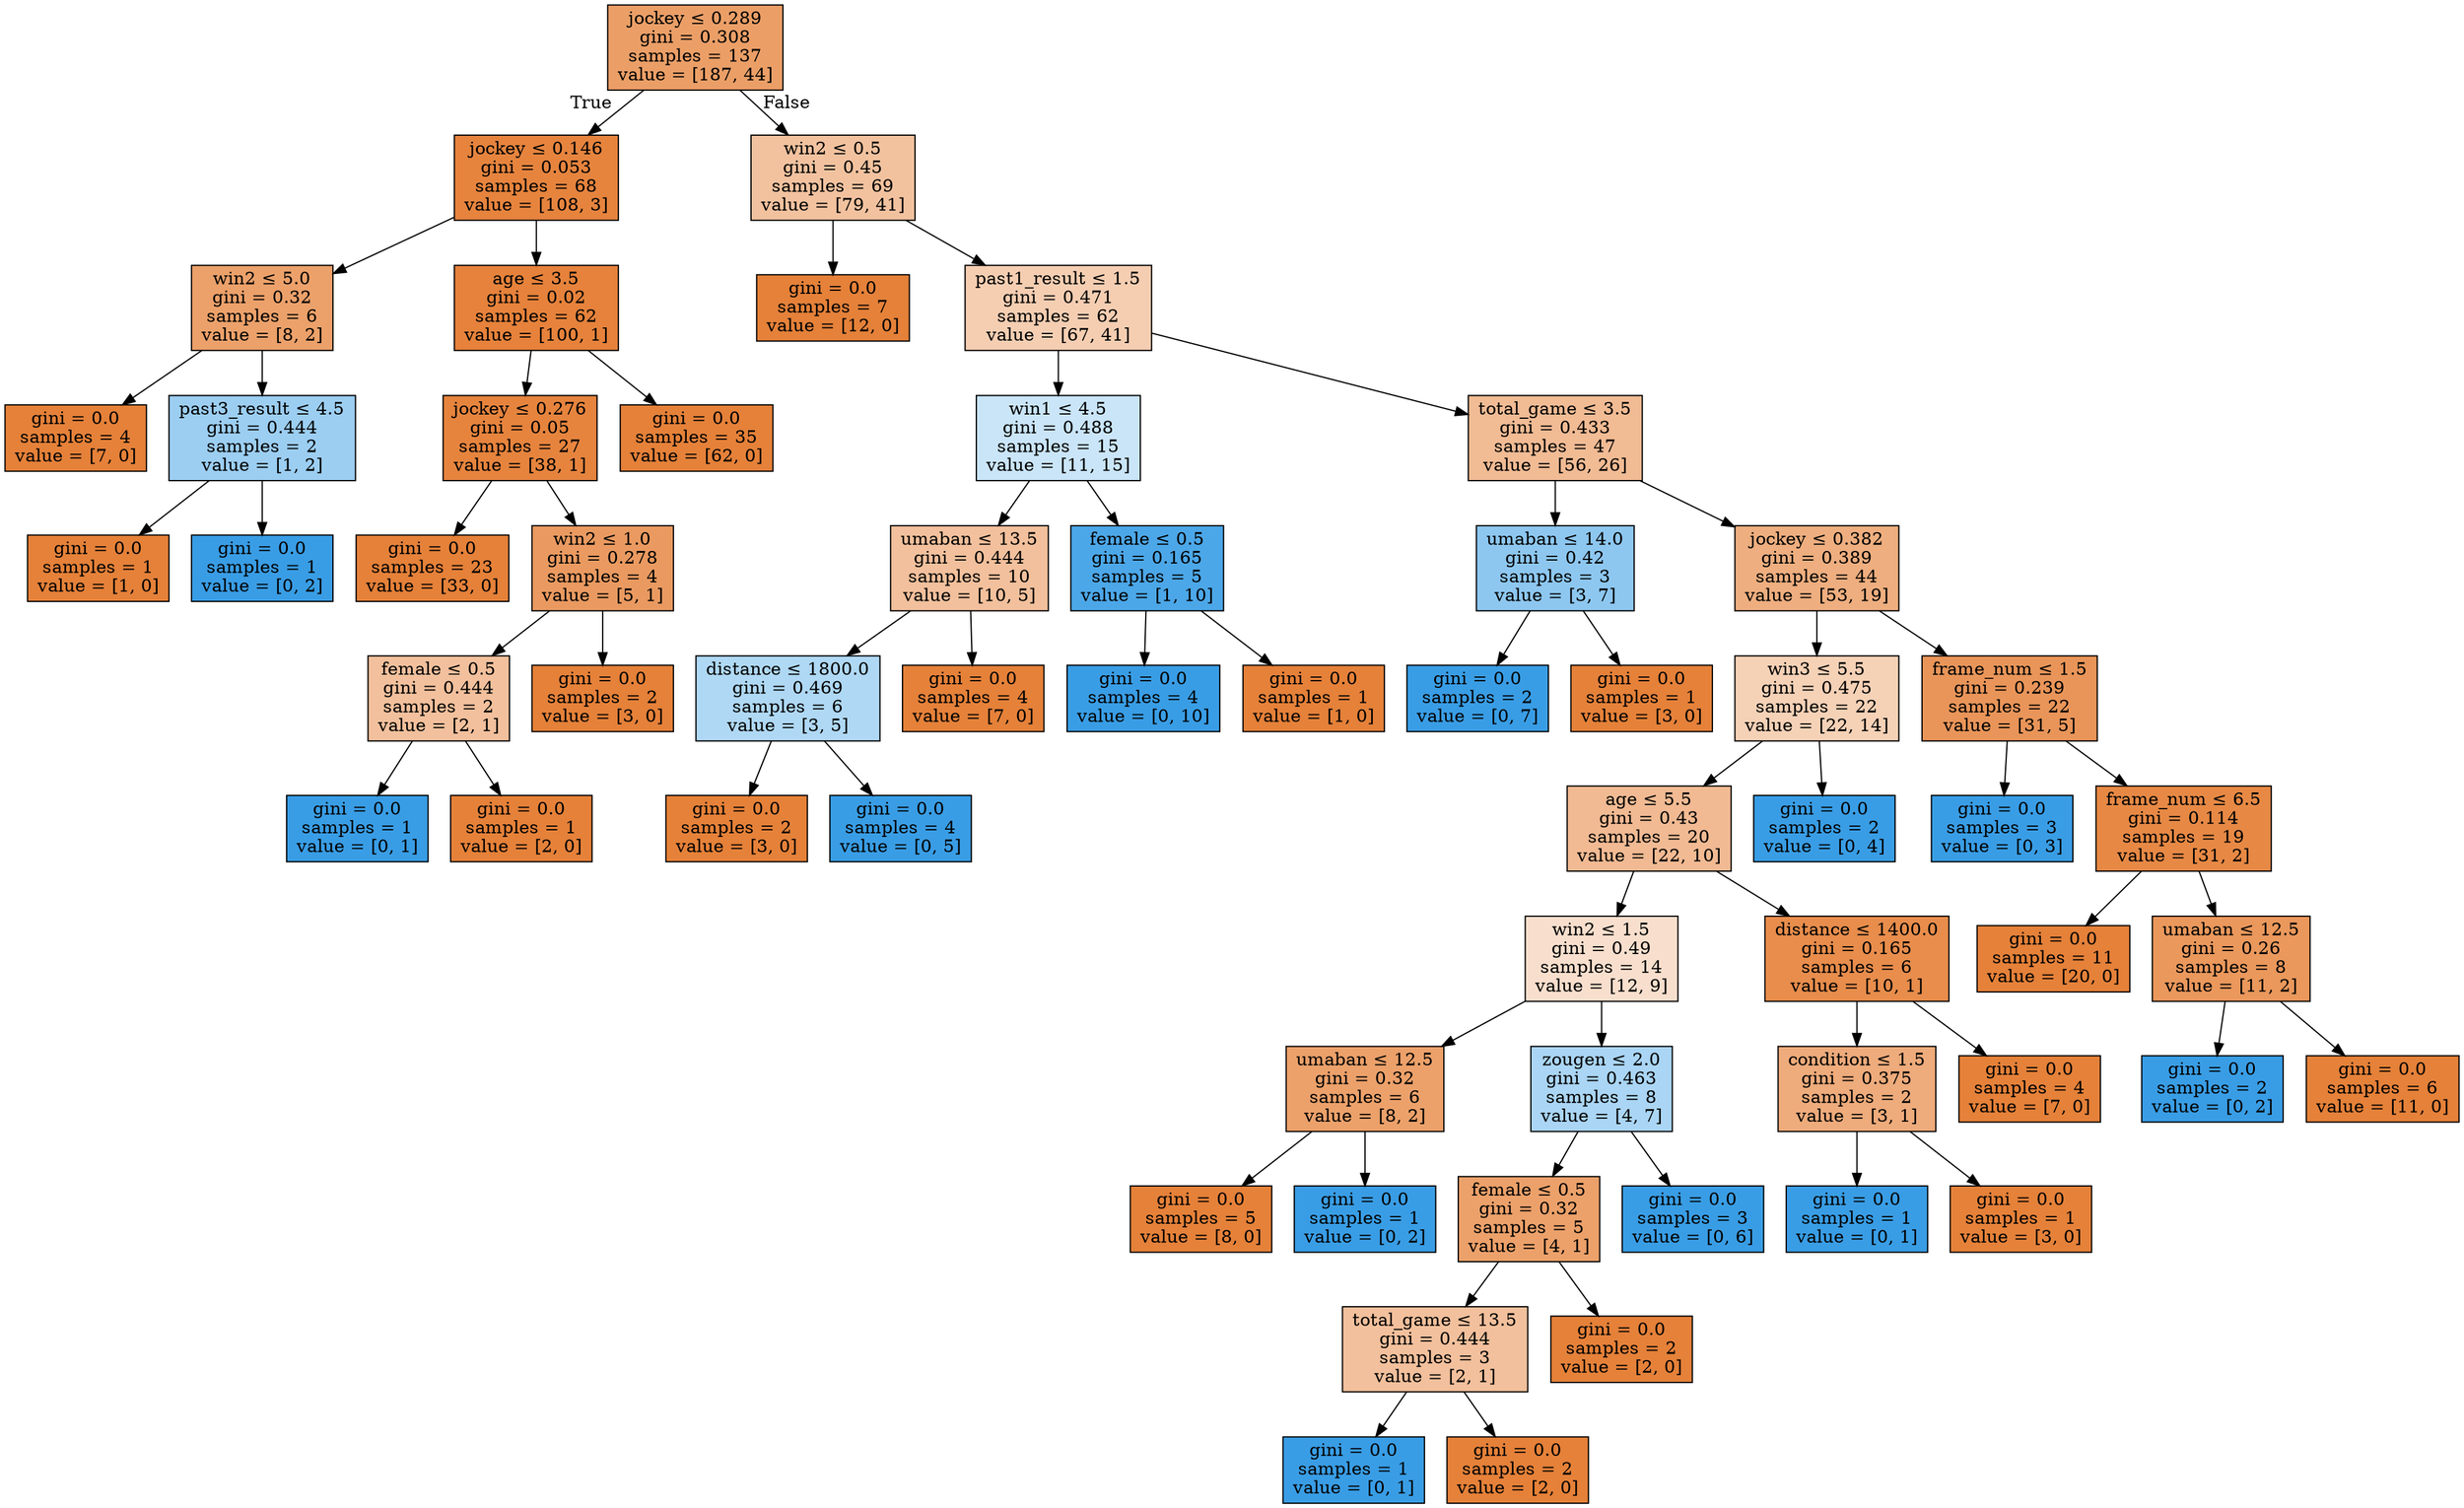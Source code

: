 digraph Tree {
node [shape=box, style="filled", color="black"] ;
0 [label=<jockey &le; 0.289<br/>gini = 0.308<br/>samples = 137<br/>value = [187, 44]>, fillcolor="#e58139c3"] ;
1 [label=<jockey &le; 0.146<br/>gini = 0.053<br/>samples = 68<br/>value = [108, 3]>, fillcolor="#e58139f8"] ;
0 -> 1 [labeldistance=2.5, labelangle=45, headlabel="True"] ;
2 [label=<win2 &le; 5.0<br/>gini = 0.32<br/>samples = 6<br/>value = [8, 2]>, fillcolor="#e58139bf"] ;
1 -> 2 ;
3 [label=<gini = 0.0<br/>samples = 4<br/>value = [7, 0]>, fillcolor="#e58139ff"] ;
2 -> 3 ;
4 [label=<past3_result &le; 4.5<br/>gini = 0.444<br/>samples = 2<br/>value = [1, 2]>, fillcolor="#399de57f"] ;
2 -> 4 ;
5 [label=<gini = 0.0<br/>samples = 1<br/>value = [1, 0]>, fillcolor="#e58139ff"] ;
4 -> 5 ;
6 [label=<gini = 0.0<br/>samples = 1<br/>value = [0, 2]>, fillcolor="#399de5ff"] ;
4 -> 6 ;
7 [label=<age &le; 3.5<br/>gini = 0.02<br/>samples = 62<br/>value = [100, 1]>, fillcolor="#e58139fc"] ;
1 -> 7 ;
8 [label=<jockey &le; 0.276<br/>gini = 0.05<br/>samples = 27<br/>value = [38, 1]>, fillcolor="#e58139f8"] ;
7 -> 8 ;
9 [label=<gini = 0.0<br/>samples = 23<br/>value = [33, 0]>, fillcolor="#e58139ff"] ;
8 -> 9 ;
10 [label=<win2 &le; 1.0<br/>gini = 0.278<br/>samples = 4<br/>value = [5, 1]>, fillcolor="#e58139cc"] ;
8 -> 10 ;
11 [label=<female &le; 0.5<br/>gini = 0.444<br/>samples = 2<br/>value = [2, 1]>, fillcolor="#e581397f"] ;
10 -> 11 ;
12 [label=<gini = 0.0<br/>samples = 1<br/>value = [0, 1]>, fillcolor="#399de5ff"] ;
11 -> 12 ;
13 [label=<gini = 0.0<br/>samples = 1<br/>value = [2, 0]>, fillcolor="#e58139ff"] ;
11 -> 13 ;
14 [label=<gini = 0.0<br/>samples = 2<br/>value = [3, 0]>, fillcolor="#e58139ff"] ;
10 -> 14 ;
15 [label=<gini = 0.0<br/>samples = 35<br/>value = [62, 0]>, fillcolor="#e58139ff"] ;
7 -> 15 ;
16 [label=<win2 &le; 0.5<br/>gini = 0.45<br/>samples = 69<br/>value = [79, 41]>, fillcolor="#e581397b"] ;
0 -> 16 [labeldistance=2.5, labelangle=-45, headlabel="False"] ;
17 [label=<gini = 0.0<br/>samples = 7<br/>value = [12, 0]>, fillcolor="#e58139ff"] ;
16 -> 17 ;
18 [label=<past1_result &le; 1.5<br/>gini = 0.471<br/>samples = 62<br/>value = [67, 41]>, fillcolor="#e5813963"] ;
16 -> 18 ;
19 [label=<win1 &le; 4.5<br/>gini = 0.488<br/>samples = 15<br/>value = [11, 15]>, fillcolor="#399de544"] ;
18 -> 19 ;
20 [label=<umaban &le; 13.5<br/>gini = 0.444<br/>samples = 10<br/>value = [10, 5]>, fillcolor="#e581397f"] ;
19 -> 20 ;
21 [label=<distance &le; 1800.0<br/>gini = 0.469<br/>samples = 6<br/>value = [3, 5]>, fillcolor="#399de566"] ;
20 -> 21 ;
22 [label=<gini = 0.0<br/>samples = 2<br/>value = [3, 0]>, fillcolor="#e58139ff"] ;
21 -> 22 ;
23 [label=<gini = 0.0<br/>samples = 4<br/>value = [0, 5]>, fillcolor="#399de5ff"] ;
21 -> 23 ;
24 [label=<gini = 0.0<br/>samples = 4<br/>value = [7, 0]>, fillcolor="#e58139ff"] ;
20 -> 24 ;
25 [label=<female &le; 0.5<br/>gini = 0.165<br/>samples = 5<br/>value = [1, 10]>, fillcolor="#399de5e6"] ;
19 -> 25 ;
26 [label=<gini = 0.0<br/>samples = 4<br/>value = [0, 10]>, fillcolor="#399de5ff"] ;
25 -> 26 ;
27 [label=<gini = 0.0<br/>samples = 1<br/>value = [1, 0]>, fillcolor="#e58139ff"] ;
25 -> 27 ;
28 [label=<total_game &le; 3.5<br/>gini = 0.433<br/>samples = 47<br/>value = [56, 26]>, fillcolor="#e5813989"] ;
18 -> 28 ;
29 [label=<umaban &le; 14.0<br/>gini = 0.42<br/>samples = 3<br/>value = [3, 7]>, fillcolor="#399de592"] ;
28 -> 29 ;
30 [label=<gini = 0.0<br/>samples = 2<br/>value = [0, 7]>, fillcolor="#399de5ff"] ;
29 -> 30 ;
31 [label=<gini = 0.0<br/>samples = 1<br/>value = [3, 0]>, fillcolor="#e58139ff"] ;
29 -> 31 ;
32 [label=<jockey &le; 0.382<br/>gini = 0.389<br/>samples = 44<br/>value = [53, 19]>, fillcolor="#e58139a4"] ;
28 -> 32 ;
33 [label=<win3 &le; 5.5<br/>gini = 0.475<br/>samples = 22<br/>value = [22, 14]>, fillcolor="#e581395d"] ;
32 -> 33 ;
34 [label=<age &le; 5.5<br/>gini = 0.43<br/>samples = 20<br/>value = [22, 10]>, fillcolor="#e581398b"] ;
33 -> 34 ;
35 [label=<win2 &le; 1.5<br/>gini = 0.49<br/>samples = 14<br/>value = [12, 9]>, fillcolor="#e5813940"] ;
34 -> 35 ;
36 [label=<umaban &le; 12.5<br/>gini = 0.32<br/>samples = 6<br/>value = [8, 2]>, fillcolor="#e58139bf"] ;
35 -> 36 ;
37 [label=<gini = 0.0<br/>samples = 5<br/>value = [8, 0]>, fillcolor="#e58139ff"] ;
36 -> 37 ;
38 [label=<gini = 0.0<br/>samples = 1<br/>value = [0, 2]>, fillcolor="#399de5ff"] ;
36 -> 38 ;
39 [label=<zougen &le; 2.0<br/>gini = 0.463<br/>samples = 8<br/>value = [4, 7]>, fillcolor="#399de56d"] ;
35 -> 39 ;
40 [label=<female &le; 0.5<br/>gini = 0.32<br/>samples = 5<br/>value = [4, 1]>, fillcolor="#e58139bf"] ;
39 -> 40 ;
41 [label=<total_game &le; 13.5<br/>gini = 0.444<br/>samples = 3<br/>value = [2, 1]>, fillcolor="#e581397f"] ;
40 -> 41 ;
42 [label=<gini = 0.0<br/>samples = 1<br/>value = [0, 1]>, fillcolor="#399de5ff"] ;
41 -> 42 ;
43 [label=<gini = 0.0<br/>samples = 2<br/>value = [2, 0]>, fillcolor="#e58139ff"] ;
41 -> 43 ;
44 [label=<gini = 0.0<br/>samples = 2<br/>value = [2, 0]>, fillcolor="#e58139ff"] ;
40 -> 44 ;
45 [label=<gini = 0.0<br/>samples = 3<br/>value = [0, 6]>, fillcolor="#399de5ff"] ;
39 -> 45 ;
46 [label=<distance &le; 1400.0<br/>gini = 0.165<br/>samples = 6<br/>value = [10, 1]>, fillcolor="#e58139e6"] ;
34 -> 46 ;
47 [label=<condition &le; 1.5<br/>gini = 0.375<br/>samples = 2<br/>value = [3, 1]>, fillcolor="#e58139aa"] ;
46 -> 47 ;
48 [label=<gini = 0.0<br/>samples = 1<br/>value = [0, 1]>, fillcolor="#399de5ff"] ;
47 -> 48 ;
49 [label=<gini = 0.0<br/>samples = 1<br/>value = [3, 0]>, fillcolor="#e58139ff"] ;
47 -> 49 ;
50 [label=<gini = 0.0<br/>samples = 4<br/>value = [7, 0]>, fillcolor="#e58139ff"] ;
46 -> 50 ;
51 [label=<gini = 0.0<br/>samples = 2<br/>value = [0, 4]>, fillcolor="#399de5ff"] ;
33 -> 51 ;
52 [label=<frame_num &le; 1.5<br/>gini = 0.239<br/>samples = 22<br/>value = [31, 5]>, fillcolor="#e58139d6"] ;
32 -> 52 ;
53 [label=<gini = 0.0<br/>samples = 3<br/>value = [0, 3]>, fillcolor="#399de5ff"] ;
52 -> 53 ;
54 [label=<frame_num &le; 6.5<br/>gini = 0.114<br/>samples = 19<br/>value = [31, 2]>, fillcolor="#e58139ef"] ;
52 -> 54 ;
55 [label=<gini = 0.0<br/>samples = 11<br/>value = [20, 0]>, fillcolor="#e58139ff"] ;
54 -> 55 ;
56 [label=<umaban &le; 12.5<br/>gini = 0.26<br/>samples = 8<br/>value = [11, 2]>, fillcolor="#e58139d1"] ;
54 -> 56 ;
57 [label=<gini = 0.0<br/>samples = 2<br/>value = [0, 2]>, fillcolor="#399de5ff"] ;
56 -> 57 ;
58 [label=<gini = 0.0<br/>samples = 6<br/>value = [11, 0]>, fillcolor="#e58139ff"] ;
56 -> 58 ;
}